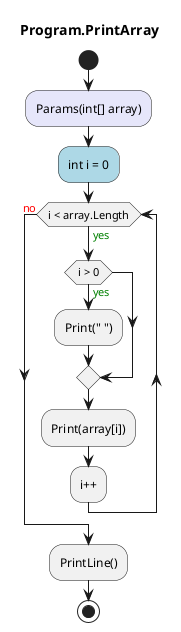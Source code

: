 @startuml Program.PrintArray
title Program.PrintArray
start
#Lavender:Params(int[] array);
#LightBlue:int i = 0;
while (i < array.Length) is (<color:green>yes)
    if (i > 0) then (<color:green>yes)
        :Print(" ");
    endif
    :Print(array[i]);
:i++;
endwhile (<color:red>no)
:PrintLine();
stop
@enduml
